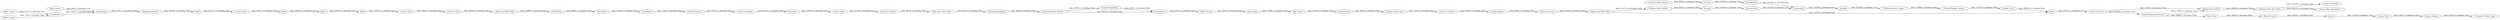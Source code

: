digraph {
	"6456352992585959178_119" [label="Rule Engine"]
	"6456352992585959178_36" [label="Column Combiner"]
	"7865043146627954160_895" [label="Column Resorter"]
	"407831778220613622_491" [label=XPath]
	"6456352992585959178_132" [label="String to Date_Time"]
	"7865043146627954160_900" [label="Math Formula"]
	"6456352992585959178_133" [label="String Replacer"]
	"6066074316535431835_46" [label="Constant Value Column"]
	"7865043146627954160_876" [label="Column Filter"]
	"6456352992585959178_127" [label="String To Number"]
	"6456352992585959178_885" [label="Rule_based Row Filter"]
	"6066074316535431835_8" [label="Constant Value Column"]
	"6066074316535431835_54" [label="Double To Int"]
	"6456352992585959178_138" [label="String Manipulation"]
	"6066074316535431835_49" [label="Missing Value"]
	"8548680401781480509_894" [label=Concatenate]
	"8548680401781480509_892" [label="Table Creator"]
	"407831778220613622_492" [label=XPath]
	"8548680401781480509_870" [label="Table Creator"]
	"6456352992585959178_121" [label="Math Formula"]
	"6066074316535431835_45" [label=Pivoting]
	"8548680401781480509_868" [label="Table Creator"]
	"6066074316535431835_44" [label=Pivoting]
	"7865043146627954160_904" [label=Sorter]
	"6456352992585959178_128" [label="Row Filter"]
	"7865043146627954160_901" [label="Row Filter"]
	"7865043146627954160_905" [label="Column Filter"]
	"6456352992585959178_130" [label="Column Filter"]
	"7865043146627954160_909" [label=Joiner]
	"6066074316535431835_53" [label="Column Rename _Regex_"]
	"7865043146627954160_897" [label="Linear Correlation"]
	"8548680401781480509_893" [label=Concatenate]
	"6456352992585959178_136" [label="Rule_based Row Filter"]
	"6066074316535431835_48" [label=GroupBy]
	"7865043146627954160_908" [label="Webpage Retriever"]
	"6456352992585959178_129" [label="Cell Splitter"]
	"6456352992585959178_125" [label="Cell Splitter"]
	"6456352992585959178_126" [label="Column Rename"]
	"407831778220613622_486" [label="Column Filter"]
	"6456352992585959178_135" [label="String Manipulation"]
	"6066074316535431835_50" [label="Missing Value"]
	"6456352992585959178_137" [label="Rule_based Row Splitter"]
	"6066074316535431835_52" [label="Column Rename _Regex_"]
	"7865043146627954160_879" [label="Interactive Table _local_"]
	"7865043146627954160_894" [label="Regression Predictor"]
	"7865043146627954160_903" [label="Nominal Value Row Filter"]
	"6456352992585959178_124" [label="Cell Splitter"]
	"7865043146627954160_885" [label="Rule_based Row Filter"]
	"6066074316535431835_47" [label=Concatenate]
	"6456352992585959178_118" [label="Rule Engine"]
	"6456352992585959178_134" [label="Column Resorter"]
	"7865043146627954160_898" [label="Scatter Plot _JFreeChart_"]
	"7865043146627954160_878" [label="Linear Regression Learner"]
	"6456352992585959178_131" [label="String To Number"]
	"7865043146627954160_906" [label="Column Rename"]
	"6456352992585959178_139" [label=Concatenate]
	"407831778220613622_497" [label=XPath]
	"6456352992585959178_117" [label="Math Formula"]
	"407831778220613622_493" [label=XPath]
	"407831778220613622_494" [label="Column Filter"]
	"6456352992585959178_118" -> "6456352992585959178_119" [label="data: 31963; is_blocking: False"]
	"8548680401781480509_894" -> "7865043146627954160_908" [label="data: 14573; is_blocking: False"]
	"407831778220613622_494" -> "7865043146627954160_876" [label="data: 39361; is_blocking: False"]
	"7865043146627954160_878" -> "7865043146627954160_901" [label="data: 29689; is_blocking: False"]
	"7865043146627954160_895" -> "7865043146627954160_894" [label="data: 218503; is_blocking: False"]
	"407831778220613622_492" -> "407831778220613622_493" [label="data: 230943; is_blocking: False"]
	"407831778220613622_493" -> "407831778220613622_494" [label="data: 235375; is_blocking: False"]
	"7865043146627954160_903" -> "7865043146627954160_897" [label="data: 325379; is_blocking: False"]
	"6456352992585959178_137" -> "6456352992585959178_138" [label="data: 26062; is_blocking: False"]
	"6456352992585959178_885" -> "7865043146627954160_909" [label="data: 110770; is_blocking: False"]
	"6066074316535431835_8" -> "6066074316535431835_45" [label="data: 36433; is_blocking: False"]
	"7865043146627954160_878" -> "7865043146627954160_894" [label="object: 10437; is_blocking: True"]
	"6456352992585959178_117" -> "6456352992585959178_118" [label="data: 30554; is_blocking: False"]
	"7865043146627954160_906" -> "7865043146627954160_879" [label="data: 22504; is_blocking: False"]
	"7865043146627954160_895" -> "7865043146627954160_878" [label="data: 218503; is_blocking: False"]
	"6456352992585959178_137" -> "6456352992585959178_139" [label="data: 94154; is_blocking: False"]
	"8548680401781480509_893" -> "8548680401781480509_894" [label="data: 11887; is_blocking: False"]
	"6066074316535431835_44" -> "6066074316535431835_49" [label="data: 173475; is_blocking: True"]
	"6456352992585959178_36" -> "6456352992585959178_133" [label="data: 46342; is_blocking: False"]
	"407831778220613622_497" -> "407831778220613622_486" [label="data: 221237; is_blocking: False"]
	"6456352992585959178_127" -> "6456352992585959178_128" [label="data: 67223; is_blocking: False"]
	"6066074316535431835_52" -> "6066074316535431835_53" [label="data: 175060; is_blocking: False"]
	"6066074316535431835_54" -> "7865043146627954160_909" [label="data: 220929; is_blocking: False"]
	"6066074316535431835_48" -> "6066074316535431835_52" [label="data: 251484; is_blocking: True"]
	"6456352992585959178_126" -> "6456352992585959178_127" [label="data: 52787; is_blocking: False"]
	"7865043146627954160_894" -> "7865043146627954160_903" [label="data: 226038; is_blocking: False"]
	"7865043146627954160_901" -> "7865043146627954160_900" [label="data: 29636; is_blocking: False"]
	"7865043146627954160_900" -> "7865043146627954160_904" [label="data: 29558; is_blocking: False"]
	"6456352992585959178_121" -> "6456352992585959178_132" [label="data: 40380; is_blocking: False"]
	"6456352992585959178_138" -> "6456352992585959178_139" [label="data: 28472; is_blocking: False"]
	"6456352992585959178_128" -> "6456352992585959178_130" [label="data: 127003; is_blocking: False"]
	"6456352992585959178_885" -> "6066074316535431835_8" [label="data: 110770; is_blocking: False"]
	"407831778220613622_491" -> "407831778220613622_492" [label="data: 224092; is_blocking: False"]
	"6456352992585959178_119" -> "6456352992585959178_121" [label="data: 33218; is_blocking: False"]
	"6456352992585959178_131" -> "6456352992585959178_136" [label="data: 29176; is_blocking: False"]
	"6456352992585959178_135" -> "6456352992585959178_137" [label="data: 28060; is_blocking: False"]
	"8548680401781480509_892" -> "8548680401781480509_893" [label="data: 10177; is_blocking: True"]
	"6066074316535431835_49" -> "6066074316535431835_47" [label="data: 212482; is_blocking: True"]
	"6066074316535431835_45" -> "6066074316535431835_50" [label="data: 174349; is_blocking: True"]
	"6456352992585959178_133" -> "6456352992585959178_134" [label="data: 45984; is_blocking: False"]
	"6066074316535431835_53" -> "6066074316535431835_54" [label="data: 173136; is_blocking: False"]
	"6456352992585959178_132" -> "6456352992585959178_36" [label="data: 35705; is_blocking: False"]
	"7865043146627954160_905" -> "7865043146627954160_906" [label="data: 22977; is_blocking: False"]
	"7865043146627954160_903" -> "7865043146627954160_898" [label="data: 325379; is_blocking: False"]
	"7865043146627954160_904" -> "7865043146627954160_905" [label="data: 31340; is_blocking: True"]
	"6456352992585959178_139" -> "6456352992585959178_117" [label="data: 25197; is_blocking: False"]
	"6456352992585959178_124" -> "6456352992585959178_125" [label="data: 48583; is_blocking: False"]
	"6456352992585959178_136" -> "6456352992585959178_135" [label="data: 92578; is_blocking: False"]
	"8548680401781480509_870" -> "8548680401781480509_893" [label="data: 7702; is_blocking: True"]
	"6456352992585959178_130" -> "6456352992585959178_131" [label="data: 31106; is_blocking: False"]
	"6456352992585959178_134" -> "6456352992585959178_885" [label="data: 34104; is_blocking: False"]
	"7865043146627954160_885" -> "6456352992585959178_124" [label="data: 102985; is_blocking: False"]
	"8548680401781480509_868" -> "8548680401781480509_894" [label="data: 8287; is_blocking: True"]
	"7865043146627954160_876" -> "7865043146627954160_885" [label="data: 39359; is_blocking: False"]
	"6066074316535431835_50" -> "6066074316535431835_47" [label="data: 214116; is_blocking: True"]
	"407831778220613622_486" -> "407831778220613622_491" [label="data: 39357; is_blocking: False"]
	"7865043146627954160_908" -> "407831778220613622_497" [label="data: 364161; is_blocking: False"]
	"6066074316535431835_46" -> "6066074316535431835_44" [label="data: 36431; is_blocking: False"]
	"7865043146627954160_909" -> "7865043146627954160_895" [label="data: 337126; is_blocking: True"]
	"6456352992585959178_129" -> "6456352992585959178_126" [label="data: 57383; is_blocking: False"]
	"6066074316535431835_47" -> "6066074316535431835_48" [label="data: 175300; is_blocking: False"]
	"6456352992585959178_125" -> "6456352992585959178_129" [label="data: 53590; is_blocking: False"]
	rankdir=LR
}
